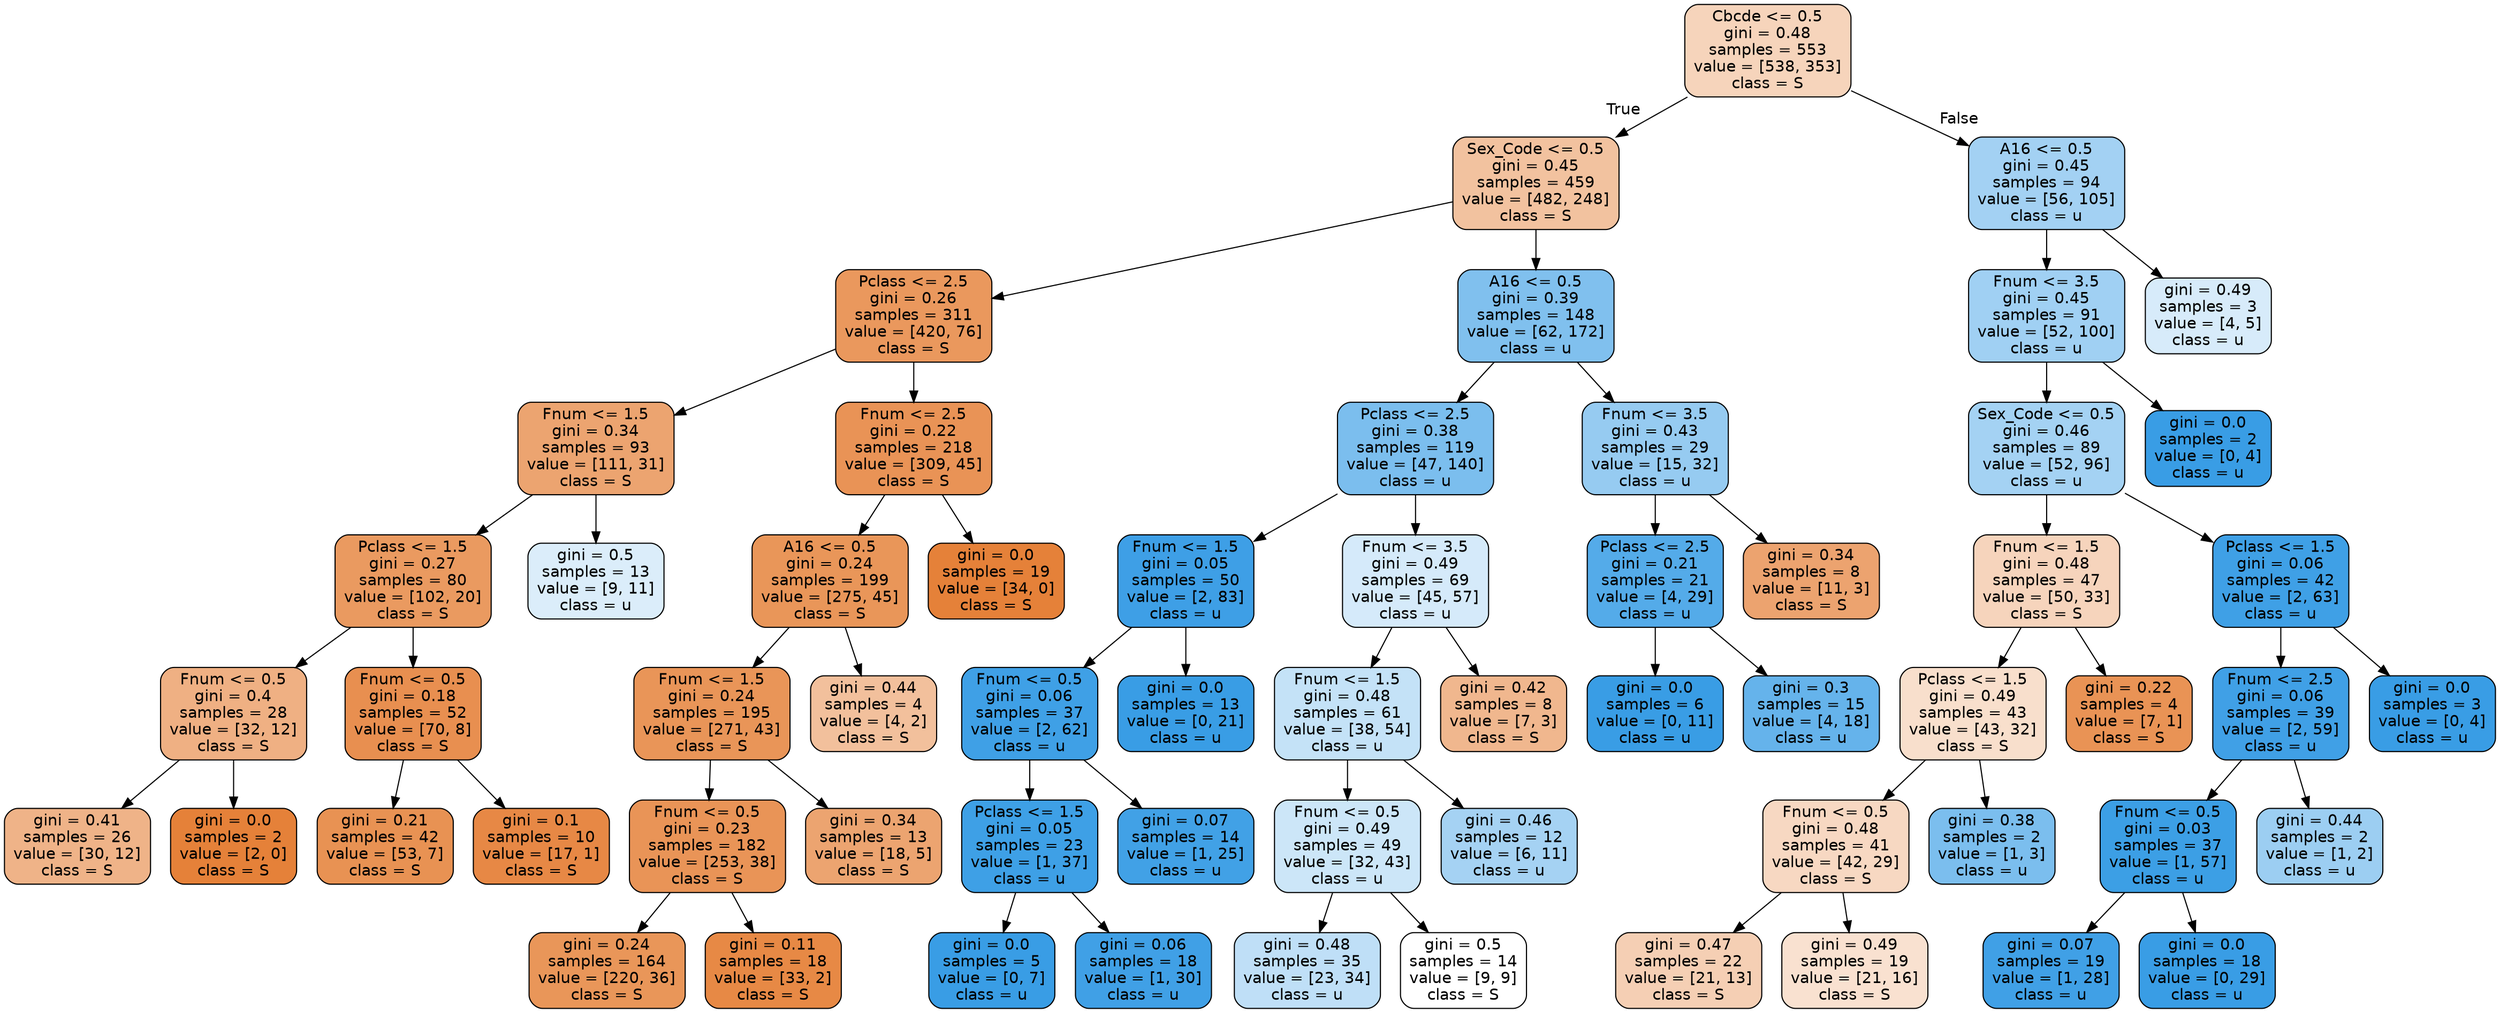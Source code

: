 digraph Tree {
node [shape=box, style="filled, rounded", color="black", fontname="helvetica"] ;
edge [fontname="helvetica"] ;
0 [label="Cbcde <= 0.5\ngini = 0.48\nsamples = 553\nvalue = [538, 353]\nclass = S", fillcolor="#f6d4bb"] ;
1 [label="Sex_Code <= 0.5\ngini = 0.45\nsamples = 459\nvalue = [482, 248]\nclass = S", fillcolor="#f2c29f"] ;
0 -> 1 [labeldistance=2.5, labelangle=45, headlabel="True"] ;
2 [label="Pclass <= 2.5\ngini = 0.26\nsamples = 311\nvalue = [420, 76]\nclass = S", fillcolor="#ea985d"] ;
1 -> 2 ;
3 [label="Fnum <= 1.5\ngini = 0.34\nsamples = 93\nvalue = [111, 31]\nclass = S", fillcolor="#eca470"] ;
2 -> 3 ;
4 [label="Pclass <= 1.5\ngini = 0.27\nsamples = 80\nvalue = [102, 20]\nclass = S", fillcolor="#ea9a60"] ;
3 -> 4 ;
5 [label="Fnum <= 0.5\ngini = 0.4\nsamples = 28\nvalue = [32, 12]\nclass = S", fillcolor="#efb083"] ;
4 -> 5 ;
6 [label="gini = 0.41\nsamples = 26\nvalue = [30, 12]\nclass = S", fillcolor="#efb388"] ;
5 -> 6 ;
7 [label="gini = 0.0\nsamples = 2\nvalue = [2, 0]\nclass = S", fillcolor="#e58139"] ;
5 -> 7 ;
8 [label="Fnum <= 0.5\ngini = 0.18\nsamples = 52\nvalue = [70, 8]\nclass = S", fillcolor="#e88f50"] ;
4 -> 8 ;
9 [label="gini = 0.21\nsamples = 42\nvalue = [53, 7]\nclass = S", fillcolor="#e89253"] ;
8 -> 9 ;
10 [label="gini = 0.1\nsamples = 10\nvalue = [17, 1]\nclass = S", fillcolor="#e78845"] ;
8 -> 10 ;
11 [label="gini = 0.5\nsamples = 13\nvalue = [9, 11]\nclass = u", fillcolor="#dbedfa"] ;
3 -> 11 ;
12 [label="Fnum <= 2.5\ngini = 0.22\nsamples = 218\nvalue = [309, 45]\nclass = S", fillcolor="#e99356"] ;
2 -> 12 ;
13 [label="A16 <= 0.5\ngini = 0.24\nsamples = 199\nvalue = [275, 45]\nclass = S", fillcolor="#e99659"] ;
12 -> 13 ;
14 [label="Fnum <= 1.5\ngini = 0.24\nsamples = 195\nvalue = [271, 43]\nclass = S", fillcolor="#e99558"] ;
13 -> 14 ;
15 [label="Fnum <= 0.5\ngini = 0.23\nsamples = 182\nvalue = [253, 38]\nclass = S", fillcolor="#e99457"] ;
14 -> 15 ;
16 [label="gini = 0.24\nsamples = 164\nvalue = [220, 36]\nclass = S", fillcolor="#e99659"] ;
15 -> 16 ;
17 [label="gini = 0.11\nsamples = 18\nvalue = [33, 2]\nclass = S", fillcolor="#e78945"] ;
15 -> 17 ;
18 [label="gini = 0.34\nsamples = 13\nvalue = [18, 5]\nclass = S", fillcolor="#eca470"] ;
14 -> 18 ;
19 [label="gini = 0.44\nsamples = 4\nvalue = [4, 2]\nclass = S", fillcolor="#f2c09c"] ;
13 -> 19 ;
20 [label="gini = 0.0\nsamples = 19\nvalue = [34, 0]\nclass = S", fillcolor="#e58139"] ;
12 -> 20 ;
21 [label="A16 <= 0.5\ngini = 0.39\nsamples = 148\nvalue = [62, 172]\nclass = u", fillcolor="#80c0ee"] ;
1 -> 21 ;
22 [label="Pclass <= 2.5\ngini = 0.38\nsamples = 119\nvalue = [47, 140]\nclass = u", fillcolor="#7bbeee"] ;
21 -> 22 ;
23 [label="Fnum <= 1.5\ngini = 0.05\nsamples = 50\nvalue = [2, 83]\nclass = u", fillcolor="#3e9fe6"] ;
22 -> 23 ;
24 [label="Fnum <= 0.5\ngini = 0.06\nsamples = 37\nvalue = [2, 62]\nclass = u", fillcolor="#3fa0e6"] ;
23 -> 24 ;
25 [label="Pclass <= 1.5\ngini = 0.05\nsamples = 23\nvalue = [1, 37]\nclass = u", fillcolor="#3ea0e6"] ;
24 -> 25 ;
26 [label="gini = 0.0\nsamples = 5\nvalue = [0, 7]\nclass = u", fillcolor="#399de5"] ;
25 -> 26 ;
27 [label="gini = 0.06\nsamples = 18\nvalue = [1, 30]\nclass = u", fillcolor="#40a0e6"] ;
25 -> 27 ;
28 [label="gini = 0.07\nsamples = 14\nvalue = [1, 25]\nclass = u", fillcolor="#41a1e6"] ;
24 -> 28 ;
29 [label="gini = 0.0\nsamples = 13\nvalue = [0, 21]\nclass = u", fillcolor="#399de5"] ;
23 -> 29 ;
30 [label="Fnum <= 3.5\ngini = 0.49\nsamples = 69\nvalue = [45, 57]\nclass = u", fillcolor="#d5eafa"] ;
22 -> 30 ;
31 [label="Fnum <= 1.5\ngini = 0.48\nsamples = 61\nvalue = [38, 54]\nclass = u", fillcolor="#c4e2f7"] ;
30 -> 31 ;
32 [label="Fnum <= 0.5\ngini = 0.49\nsamples = 49\nvalue = [32, 43]\nclass = u", fillcolor="#cce6f8"] ;
31 -> 32 ;
33 [label="gini = 0.48\nsamples = 35\nvalue = [23, 34]\nclass = u", fillcolor="#bfdff7"] ;
32 -> 33 ;
34 [label="gini = 0.5\nsamples = 14\nvalue = [9, 9]\nclass = S", fillcolor="#ffffff"] ;
32 -> 34 ;
35 [label="gini = 0.46\nsamples = 12\nvalue = [6, 11]\nclass = u", fillcolor="#a5d2f3"] ;
31 -> 35 ;
36 [label="gini = 0.42\nsamples = 8\nvalue = [7, 3]\nclass = S", fillcolor="#f0b78e"] ;
30 -> 36 ;
37 [label="Fnum <= 3.5\ngini = 0.43\nsamples = 29\nvalue = [15, 32]\nclass = u", fillcolor="#96cbf1"] ;
21 -> 37 ;
38 [label="Pclass <= 2.5\ngini = 0.21\nsamples = 21\nvalue = [4, 29]\nclass = u", fillcolor="#54abe9"] ;
37 -> 38 ;
39 [label="gini = 0.0\nsamples = 6\nvalue = [0, 11]\nclass = u", fillcolor="#399de5"] ;
38 -> 39 ;
40 [label="gini = 0.3\nsamples = 15\nvalue = [4, 18]\nclass = u", fillcolor="#65b3eb"] ;
38 -> 40 ;
41 [label="gini = 0.34\nsamples = 8\nvalue = [11, 3]\nclass = S", fillcolor="#eca36f"] ;
37 -> 41 ;
42 [label="A16 <= 0.5\ngini = 0.45\nsamples = 94\nvalue = [56, 105]\nclass = u", fillcolor="#a3d1f3"] ;
0 -> 42 [labeldistance=2.5, labelangle=-45, headlabel="False"] ;
43 [label="Fnum <= 3.5\ngini = 0.45\nsamples = 91\nvalue = [52, 100]\nclass = u", fillcolor="#a0d0f3"] ;
42 -> 43 ;
44 [label="Sex_Code <= 0.5\ngini = 0.46\nsamples = 89\nvalue = [52, 96]\nclass = u", fillcolor="#a4d2f3"] ;
43 -> 44 ;
45 [label="Fnum <= 1.5\ngini = 0.48\nsamples = 47\nvalue = [50, 33]\nclass = S", fillcolor="#f6d4bc"] ;
44 -> 45 ;
46 [label="Pclass <= 1.5\ngini = 0.49\nsamples = 43\nvalue = [43, 32]\nclass = S", fillcolor="#f8dfcc"] ;
45 -> 46 ;
47 [label="Fnum <= 0.5\ngini = 0.48\nsamples = 41\nvalue = [42, 29]\nclass = S", fillcolor="#f7d8c2"] ;
46 -> 47 ;
48 [label="gini = 0.47\nsamples = 22\nvalue = [21, 13]\nclass = S", fillcolor="#f5cfb4"] ;
47 -> 48 ;
49 [label="gini = 0.49\nsamples = 19\nvalue = [21, 16]\nclass = S", fillcolor="#f9e1d0"] ;
47 -> 49 ;
50 [label="gini = 0.38\nsamples = 2\nvalue = [1, 3]\nclass = u", fillcolor="#7bbeee"] ;
46 -> 50 ;
51 [label="gini = 0.22\nsamples = 4\nvalue = [7, 1]\nclass = S", fillcolor="#e99355"] ;
45 -> 51 ;
52 [label="Pclass <= 1.5\ngini = 0.06\nsamples = 42\nvalue = [2, 63]\nclass = u", fillcolor="#3fa0e6"] ;
44 -> 52 ;
53 [label="Fnum <= 2.5\ngini = 0.06\nsamples = 39\nvalue = [2, 59]\nclass = u", fillcolor="#40a0e6"] ;
52 -> 53 ;
54 [label="Fnum <= 0.5\ngini = 0.03\nsamples = 37\nvalue = [1, 57]\nclass = u", fillcolor="#3c9fe5"] ;
53 -> 54 ;
55 [label="gini = 0.07\nsamples = 19\nvalue = [1, 28]\nclass = u", fillcolor="#40a0e6"] ;
54 -> 55 ;
56 [label="gini = 0.0\nsamples = 18\nvalue = [0, 29]\nclass = u", fillcolor="#399de5"] ;
54 -> 56 ;
57 [label="gini = 0.44\nsamples = 2\nvalue = [1, 2]\nclass = u", fillcolor="#9ccef2"] ;
53 -> 57 ;
58 [label="gini = 0.0\nsamples = 3\nvalue = [0, 4]\nclass = u", fillcolor="#399de5"] ;
52 -> 58 ;
59 [label="gini = 0.0\nsamples = 2\nvalue = [0, 4]\nclass = u", fillcolor="#399de5"] ;
43 -> 59 ;
60 [label="gini = 0.49\nsamples = 3\nvalue = [4, 5]\nclass = u", fillcolor="#d7ebfa"] ;
42 -> 60 ;
}